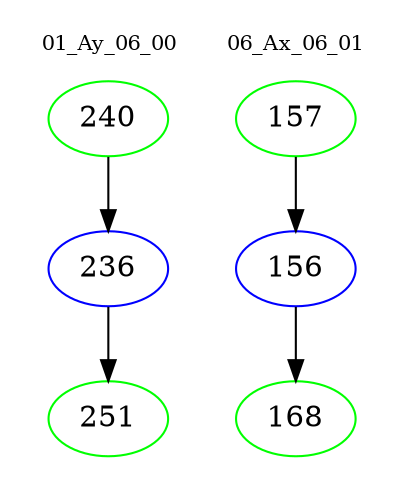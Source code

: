 digraph{
subgraph cluster_0 {
color = white
label = "01_Ay_06_00";
fontsize=10;
T0_240 [label="240", color="green"]
T0_240 -> T0_236 [color="black"]
T0_236 [label="236", color="blue"]
T0_236 -> T0_251 [color="black"]
T0_251 [label="251", color="green"]
}
subgraph cluster_1 {
color = white
label = "06_Ax_06_01";
fontsize=10;
T1_157 [label="157", color="green"]
T1_157 -> T1_156 [color="black"]
T1_156 [label="156", color="blue"]
T1_156 -> T1_168 [color="black"]
T1_168 [label="168", color="green"]
}
}
